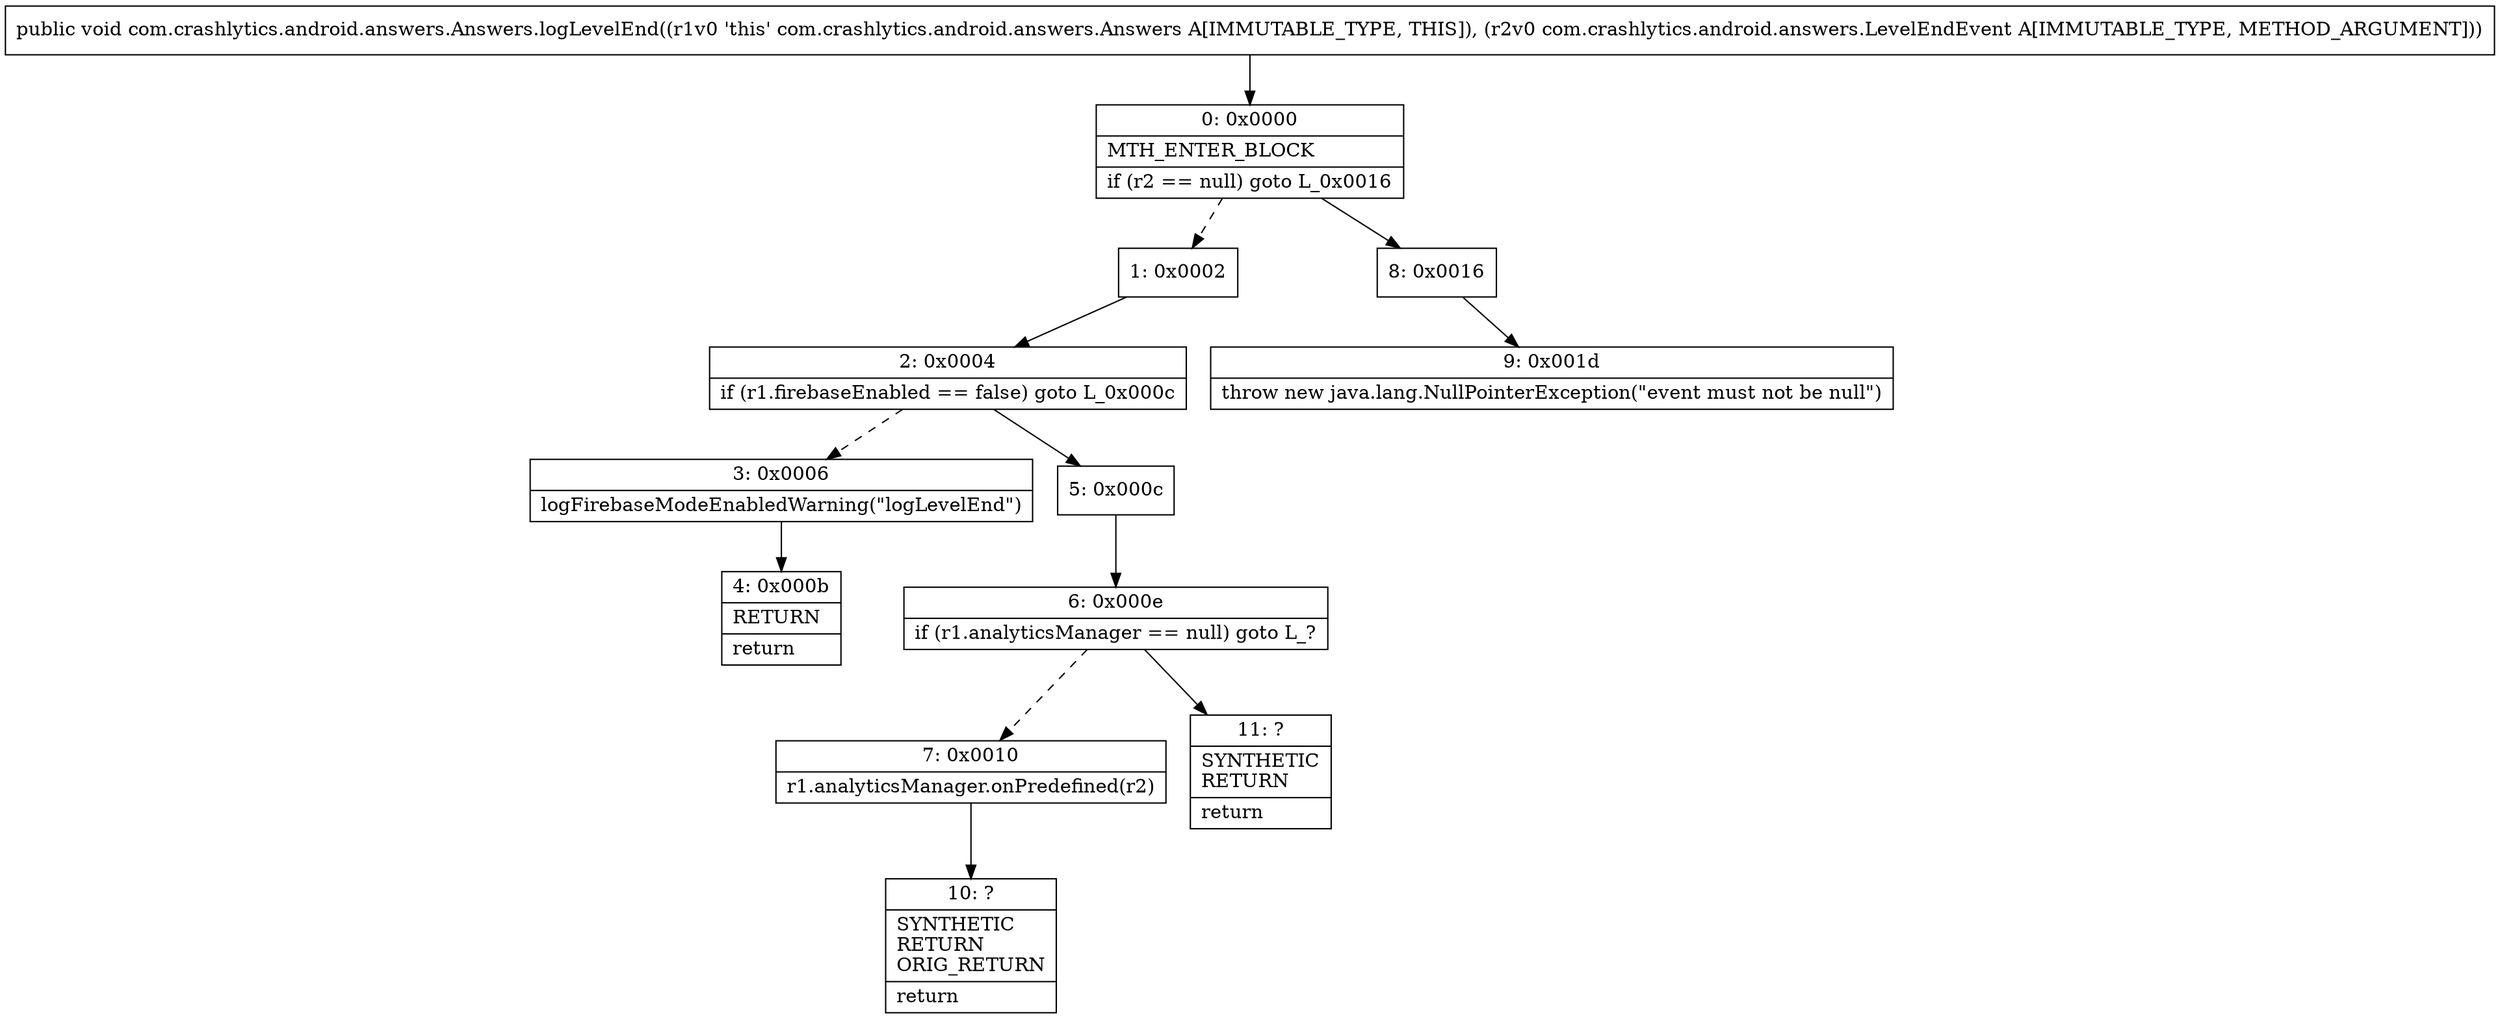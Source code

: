 digraph "CFG forcom.crashlytics.android.answers.Answers.logLevelEnd(Lcom\/crashlytics\/android\/answers\/LevelEndEvent;)V" {
Node_0 [shape=record,label="{0\:\ 0x0000|MTH_ENTER_BLOCK\l|if (r2 == null) goto L_0x0016\l}"];
Node_1 [shape=record,label="{1\:\ 0x0002}"];
Node_2 [shape=record,label="{2\:\ 0x0004|if (r1.firebaseEnabled == false) goto L_0x000c\l}"];
Node_3 [shape=record,label="{3\:\ 0x0006|logFirebaseModeEnabledWarning(\"logLevelEnd\")\l}"];
Node_4 [shape=record,label="{4\:\ 0x000b|RETURN\l|return\l}"];
Node_5 [shape=record,label="{5\:\ 0x000c}"];
Node_6 [shape=record,label="{6\:\ 0x000e|if (r1.analyticsManager == null) goto L_?\l}"];
Node_7 [shape=record,label="{7\:\ 0x0010|r1.analyticsManager.onPredefined(r2)\l}"];
Node_8 [shape=record,label="{8\:\ 0x0016}"];
Node_9 [shape=record,label="{9\:\ 0x001d|throw new java.lang.NullPointerException(\"event must not be null\")\l}"];
Node_10 [shape=record,label="{10\:\ ?|SYNTHETIC\lRETURN\lORIG_RETURN\l|return\l}"];
Node_11 [shape=record,label="{11\:\ ?|SYNTHETIC\lRETURN\l|return\l}"];
MethodNode[shape=record,label="{public void com.crashlytics.android.answers.Answers.logLevelEnd((r1v0 'this' com.crashlytics.android.answers.Answers A[IMMUTABLE_TYPE, THIS]), (r2v0 com.crashlytics.android.answers.LevelEndEvent A[IMMUTABLE_TYPE, METHOD_ARGUMENT])) }"];
MethodNode -> Node_0;
Node_0 -> Node_1[style=dashed];
Node_0 -> Node_8;
Node_1 -> Node_2;
Node_2 -> Node_3[style=dashed];
Node_2 -> Node_5;
Node_3 -> Node_4;
Node_5 -> Node_6;
Node_6 -> Node_7[style=dashed];
Node_6 -> Node_11;
Node_7 -> Node_10;
Node_8 -> Node_9;
}

